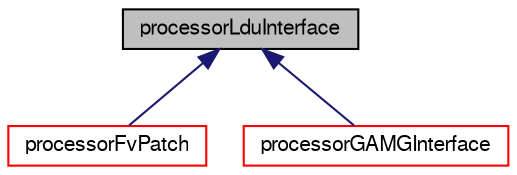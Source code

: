 digraph "processorLduInterface"
{
  bgcolor="transparent";
  edge [fontname="FreeSans",fontsize="10",labelfontname="FreeSans",labelfontsize="10"];
  node [fontname="FreeSans",fontsize="10",shape=record];
  Node0 [label="processorLduInterface",height=0.2,width=0.4,color="black", fillcolor="grey75", style="filled", fontcolor="black"];
  Node0 -> Node1 [dir="back",color="midnightblue",fontsize="10",style="solid",fontname="FreeSans"];
  Node1 [label="processorFvPatch",height=0.2,width=0.4,color="red",URL="$a22826.html",tooltip="Processor patch. "];
  Node0 -> Node3 [dir="back",color="midnightblue",fontsize="10",style="solid",fontname="FreeSans"];
  Node3 [label="processorGAMGInterface",height=0.2,width=0.4,color="red",URL="$a27034.html",tooltip="GAMG agglomerated processor interface. "];
}
